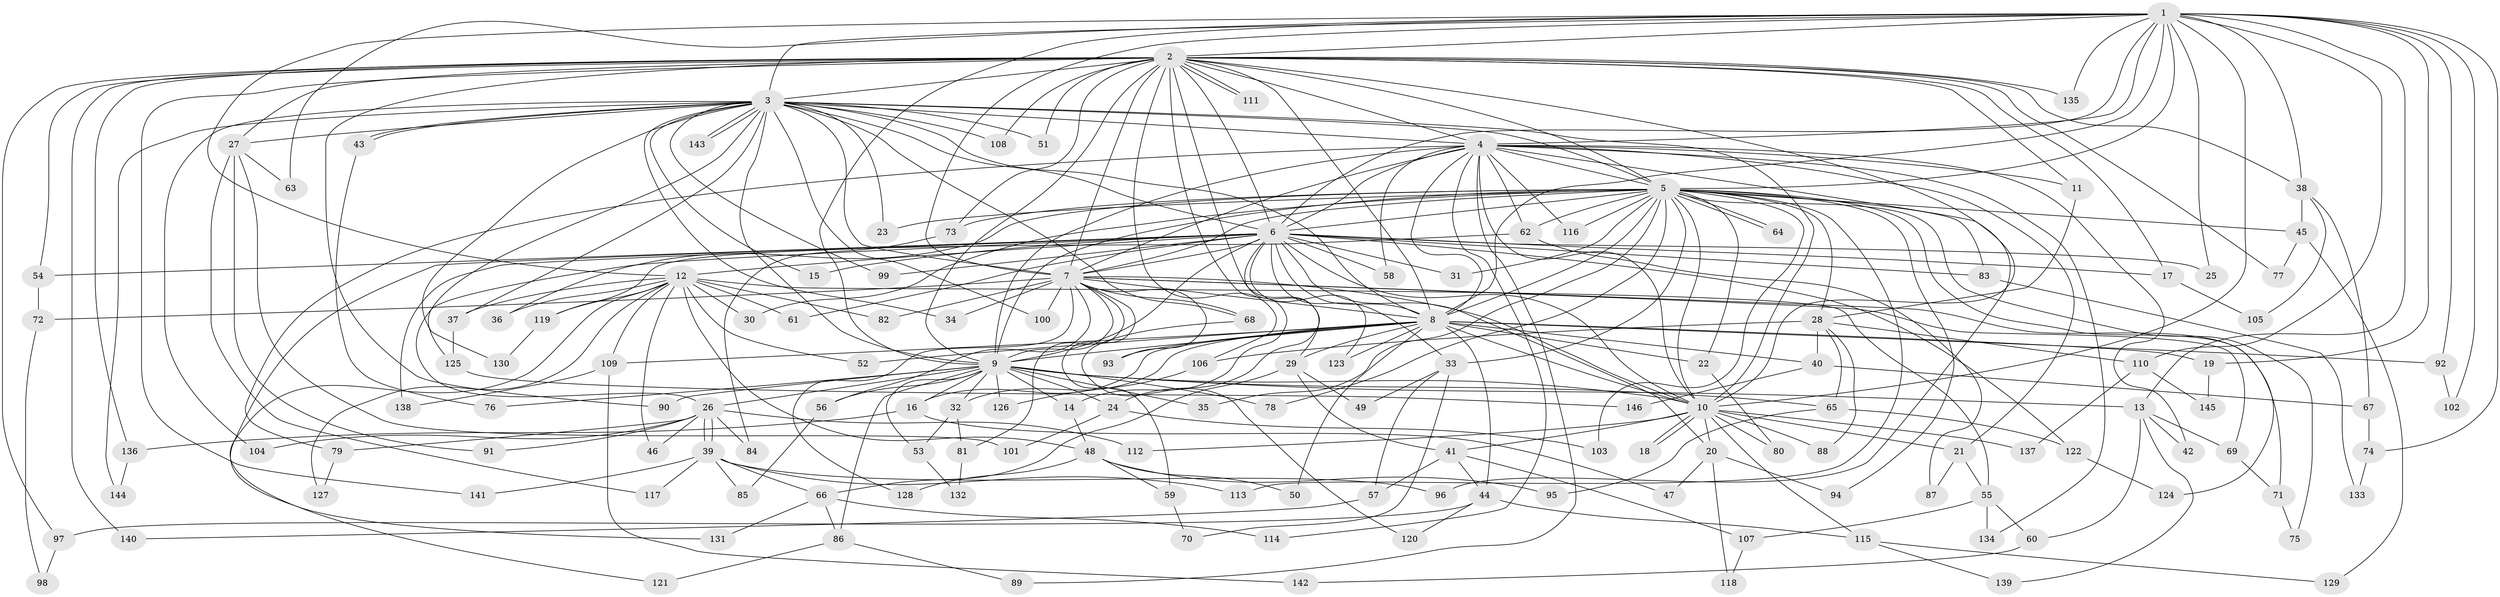 // coarse degree distribution, {18: 0.02631578947368421, 27: 0.008771929824561403, 24: 0.008771929824561403, 28: 0.008771929824561403, 26: 0.008771929824561403, 29: 0.008771929824561403, 23: 0.008771929824561403, 7: 0.02631578947368421, 15: 0.008771929824561403, 6: 0.02631578947368421, 3: 0.22807017543859648, 2: 0.4824561403508772, 4: 0.07894736842105263, 1: 0.008771929824561403, 5: 0.03508771929824561, 10: 0.008771929824561403, 8: 0.017543859649122806}
// Generated by graph-tools (version 1.1) at 2025/51/02/27/25 19:51:47]
// undirected, 146 vertices, 317 edges
graph export_dot {
graph [start="1"]
  node [color=gray90,style=filled];
  1;
  2;
  3;
  4;
  5;
  6;
  7;
  8;
  9;
  10;
  11;
  12;
  13;
  14;
  15;
  16;
  17;
  18;
  19;
  20;
  21;
  22;
  23;
  24;
  25;
  26;
  27;
  28;
  29;
  30;
  31;
  32;
  33;
  34;
  35;
  36;
  37;
  38;
  39;
  40;
  41;
  42;
  43;
  44;
  45;
  46;
  47;
  48;
  49;
  50;
  51;
  52;
  53;
  54;
  55;
  56;
  57;
  58;
  59;
  60;
  61;
  62;
  63;
  64;
  65;
  66;
  67;
  68;
  69;
  70;
  71;
  72;
  73;
  74;
  75;
  76;
  77;
  78;
  79;
  80;
  81;
  82;
  83;
  84;
  85;
  86;
  87;
  88;
  89;
  90;
  91;
  92;
  93;
  94;
  95;
  96;
  97;
  98;
  99;
  100;
  101;
  102;
  103;
  104;
  105;
  106;
  107;
  108;
  109;
  110;
  111;
  112;
  113;
  114;
  115;
  116;
  117;
  118;
  119;
  120;
  121;
  122;
  123;
  124;
  125;
  126;
  127;
  128;
  129;
  130;
  131;
  132;
  133;
  134;
  135;
  136;
  137;
  138;
  139;
  140;
  141;
  142;
  143;
  144;
  145;
  146;
  1 -- 2;
  1 -- 3;
  1 -- 4;
  1 -- 5;
  1 -- 6;
  1 -- 7;
  1 -- 8;
  1 -- 9;
  1 -- 10;
  1 -- 12;
  1 -- 13;
  1 -- 19;
  1 -- 25;
  1 -- 38;
  1 -- 63;
  1 -- 74;
  1 -- 92;
  1 -- 102;
  1 -- 110;
  1 -- 135;
  2 -- 3;
  2 -- 4;
  2 -- 5;
  2 -- 6;
  2 -- 7;
  2 -- 8;
  2 -- 9;
  2 -- 10;
  2 -- 11;
  2 -- 14;
  2 -- 17;
  2 -- 27;
  2 -- 29;
  2 -- 38;
  2 -- 51;
  2 -- 54;
  2 -- 73;
  2 -- 77;
  2 -- 90;
  2 -- 97;
  2 -- 106;
  2 -- 108;
  2 -- 111;
  2 -- 111;
  2 -- 135;
  2 -- 136;
  2 -- 140;
  2 -- 141;
  3 -- 4;
  3 -- 5;
  3 -- 6;
  3 -- 7;
  3 -- 8;
  3 -- 9;
  3 -- 10;
  3 -- 15;
  3 -- 23;
  3 -- 27;
  3 -- 34;
  3 -- 37;
  3 -- 43;
  3 -- 43;
  3 -- 51;
  3 -- 68;
  3 -- 99;
  3 -- 100;
  3 -- 104;
  3 -- 108;
  3 -- 125;
  3 -- 130;
  3 -- 143;
  3 -- 143;
  3 -- 144;
  4 -- 5;
  4 -- 6;
  4 -- 7;
  4 -- 8;
  4 -- 9;
  4 -- 10;
  4 -- 11;
  4 -- 21;
  4 -- 42;
  4 -- 58;
  4 -- 62;
  4 -- 79;
  4 -- 89;
  4 -- 96;
  4 -- 114;
  4 -- 116;
  4 -- 134;
  5 -- 6;
  5 -- 7;
  5 -- 8;
  5 -- 9;
  5 -- 10;
  5 -- 22;
  5 -- 23;
  5 -- 28;
  5 -- 30;
  5 -- 31;
  5 -- 33;
  5 -- 35;
  5 -- 36;
  5 -- 45;
  5 -- 62;
  5 -- 64;
  5 -- 64;
  5 -- 73;
  5 -- 75;
  5 -- 78;
  5 -- 83;
  5 -- 94;
  5 -- 103;
  5 -- 113;
  5 -- 116;
  5 -- 124;
  6 -- 7;
  6 -- 8;
  6 -- 9;
  6 -- 10;
  6 -- 12;
  6 -- 15;
  6 -- 17;
  6 -- 20;
  6 -- 24;
  6 -- 25;
  6 -- 26;
  6 -- 31;
  6 -- 33;
  6 -- 54;
  6 -- 58;
  6 -- 61;
  6 -- 83;
  6 -- 99;
  6 -- 122;
  6 -- 123;
  6 -- 131;
  6 -- 138;
  7 -- 8;
  7 -- 9;
  7 -- 10;
  7 -- 34;
  7 -- 56;
  7 -- 59;
  7 -- 68;
  7 -- 69;
  7 -- 71;
  7 -- 72;
  7 -- 81;
  7 -- 82;
  7 -- 93;
  7 -- 100;
  7 -- 128;
  8 -- 9;
  8 -- 10;
  8 -- 16;
  8 -- 19;
  8 -- 22;
  8 -- 29;
  8 -- 32;
  8 -- 40;
  8 -- 44;
  8 -- 50;
  8 -- 52;
  8 -- 92;
  8 -- 93;
  8 -- 109;
  8 -- 123;
  9 -- 10;
  9 -- 13;
  9 -- 14;
  9 -- 16;
  9 -- 24;
  9 -- 26;
  9 -- 32;
  9 -- 35;
  9 -- 53;
  9 -- 56;
  9 -- 65;
  9 -- 76;
  9 -- 78;
  9 -- 86;
  9 -- 90;
  9 -- 126;
  10 -- 18;
  10 -- 18;
  10 -- 20;
  10 -- 21;
  10 -- 41;
  10 -- 80;
  10 -- 88;
  10 -- 112;
  10 -- 115;
  10 -- 137;
  11 -- 28;
  12 -- 30;
  12 -- 36;
  12 -- 37;
  12 -- 46;
  12 -- 48;
  12 -- 52;
  12 -- 55;
  12 -- 61;
  12 -- 82;
  12 -- 109;
  12 -- 119;
  12 -- 121;
  12 -- 127;
  13 -- 42;
  13 -- 60;
  13 -- 69;
  13 -- 139;
  14 -- 48;
  16 -- 47;
  16 -- 136;
  17 -- 105;
  19 -- 145;
  20 -- 47;
  20 -- 94;
  20 -- 118;
  21 -- 55;
  21 -- 87;
  22 -- 80;
  24 -- 101;
  24 -- 103;
  26 -- 39;
  26 -- 39;
  26 -- 46;
  26 -- 79;
  26 -- 84;
  26 -- 91;
  26 -- 104;
  26 -- 112;
  27 -- 63;
  27 -- 91;
  27 -- 101;
  27 -- 117;
  28 -- 40;
  28 -- 65;
  28 -- 88;
  28 -- 106;
  28 -- 110;
  29 -- 41;
  29 -- 49;
  29 -- 66;
  32 -- 53;
  32 -- 81;
  33 -- 49;
  33 -- 57;
  33 -- 70;
  37 -- 125;
  38 -- 45;
  38 -- 67;
  38 -- 105;
  39 -- 66;
  39 -- 85;
  39 -- 96;
  39 -- 113;
  39 -- 117;
  39 -- 141;
  40 -- 67;
  40 -- 146;
  41 -- 44;
  41 -- 57;
  41 -- 107;
  43 -- 76;
  44 -- 97;
  44 -- 115;
  44 -- 120;
  45 -- 77;
  45 -- 129;
  48 -- 50;
  48 -- 59;
  48 -- 95;
  48 -- 128;
  53 -- 132;
  54 -- 72;
  55 -- 60;
  55 -- 107;
  55 -- 134;
  56 -- 85;
  57 -- 140;
  59 -- 70;
  60 -- 142;
  62 -- 87;
  62 -- 119;
  65 -- 95;
  65 -- 122;
  66 -- 86;
  66 -- 114;
  66 -- 131;
  67 -- 74;
  68 -- 120;
  69 -- 71;
  71 -- 75;
  72 -- 98;
  73 -- 84;
  74 -- 133;
  79 -- 127;
  81 -- 132;
  83 -- 133;
  86 -- 89;
  86 -- 121;
  92 -- 102;
  97 -- 98;
  106 -- 126;
  107 -- 118;
  109 -- 138;
  109 -- 142;
  110 -- 137;
  110 -- 145;
  115 -- 129;
  115 -- 139;
  119 -- 130;
  122 -- 124;
  125 -- 146;
  136 -- 144;
}
